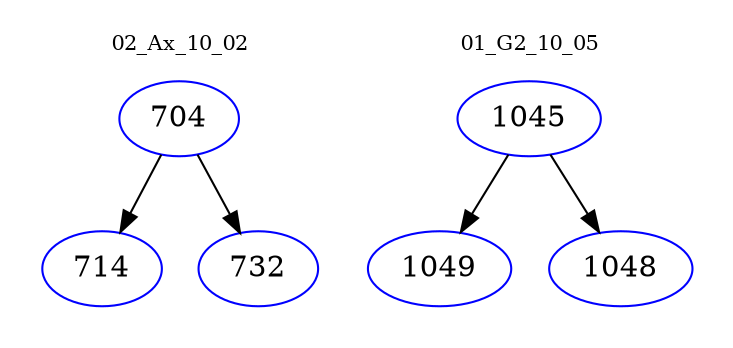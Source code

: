 digraph{
subgraph cluster_0 {
color = white
label = "02_Ax_10_02";
fontsize=10;
T0_704 [label="704", color="blue"]
T0_704 -> T0_714 [color="black"]
T0_714 [label="714", color="blue"]
T0_704 -> T0_732 [color="black"]
T0_732 [label="732", color="blue"]
}
subgraph cluster_1 {
color = white
label = "01_G2_10_05";
fontsize=10;
T1_1045 [label="1045", color="blue"]
T1_1045 -> T1_1049 [color="black"]
T1_1049 [label="1049", color="blue"]
T1_1045 -> T1_1048 [color="black"]
T1_1048 [label="1048", color="blue"]
}
}
